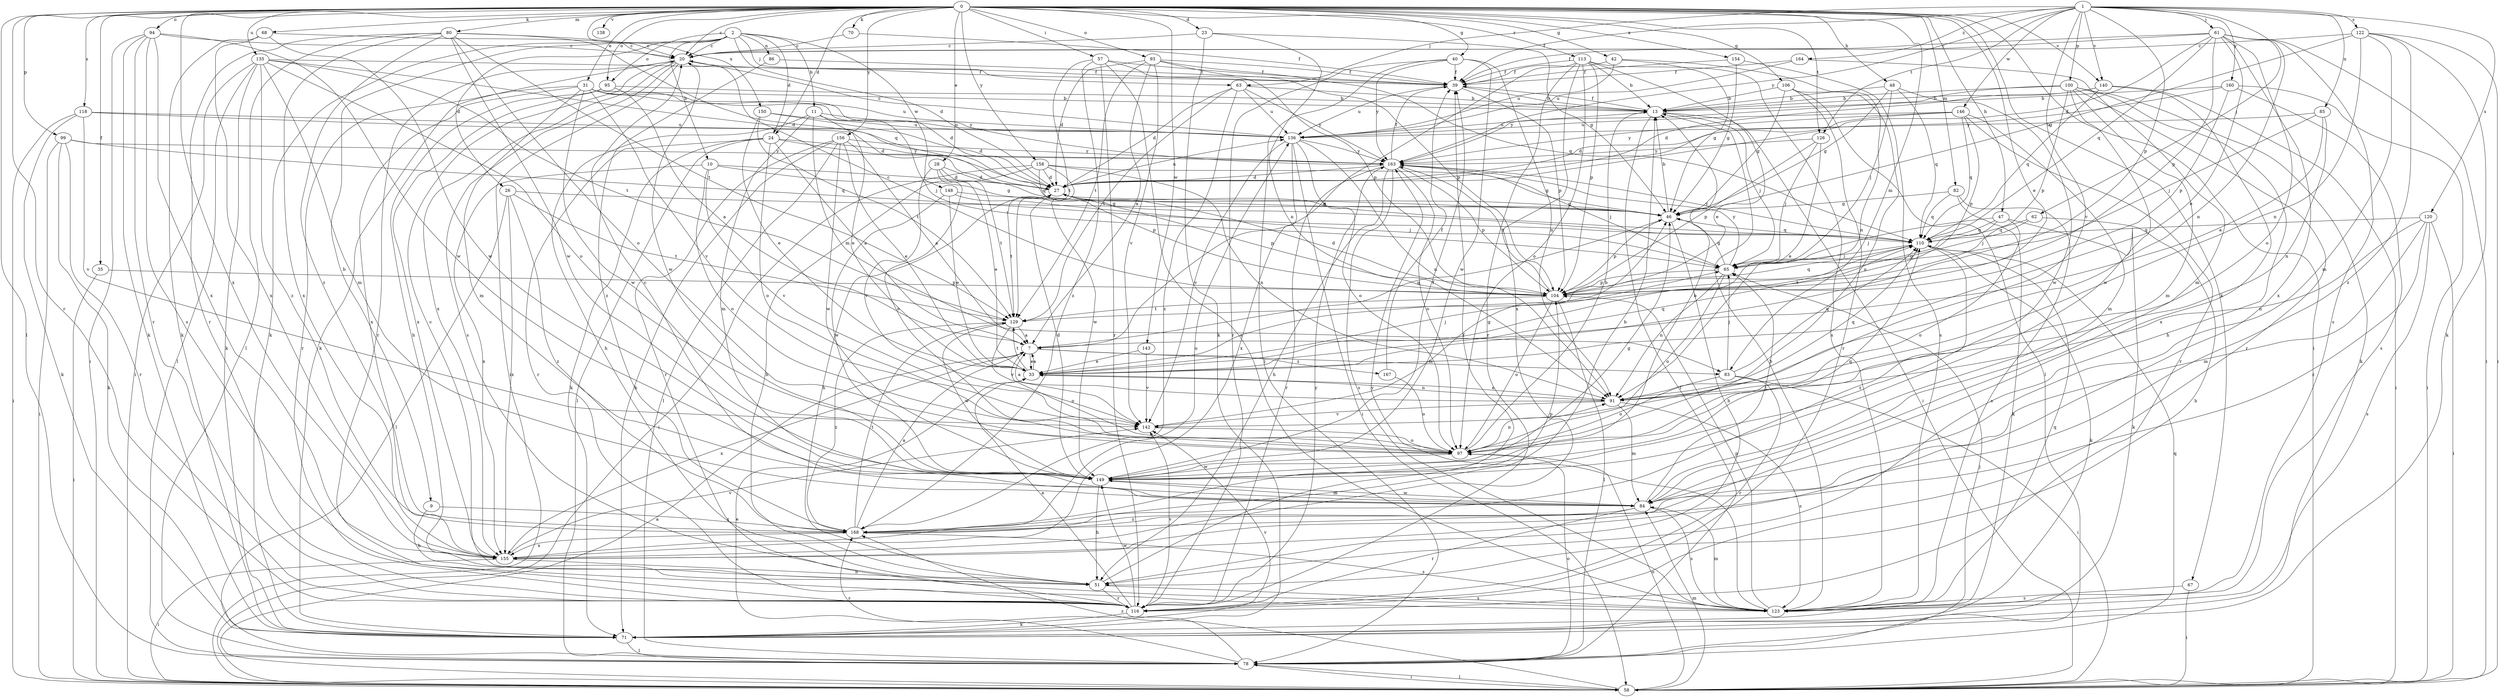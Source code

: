 strict digraph  {
0;
1;
2;
7;
9;
10;
11;
13;
20;
23;
24;
26;
27;
28;
31;
33;
35;
39;
40;
42;
46;
47;
48;
51;
57;
58;
61;
62;
63;
65;
67;
68;
70;
71;
78;
80;
82;
83;
84;
85;
86;
91;
93;
94;
95;
97;
99;
100;
104;
106;
110;
113;
116;
118;
120;
122;
123;
126;
129;
135;
136;
138;
140;
142;
143;
146;
148;
149;
150;
154;
155;
156;
158;
160;
163;
164;
167;
168;
0 -> 20  [label=c];
0 -> 23  [label=d];
0 -> 24  [label=d];
0 -> 28  [label=e];
0 -> 31  [label=e];
0 -> 33  [label=e];
0 -> 35  [label=f];
0 -> 40  [label=g];
0 -> 42  [label=g];
0 -> 47  [label=h];
0 -> 48  [label=h];
0 -> 57  [label=i];
0 -> 58  [label=i];
0 -> 67  [label=k];
0 -> 68  [label=k];
0 -> 70  [label=k];
0 -> 78  [label=l];
0 -> 80  [label=m];
0 -> 82  [label=m];
0 -> 83  [label=m];
0 -> 93  [label=o];
0 -> 94  [label=o];
0 -> 95  [label=o];
0 -> 99  [label=p];
0 -> 106  [label=q];
0 -> 113  [label=r];
0 -> 116  [label=r];
0 -> 118  [label=s];
0 -> 126  [label=t];
0 -> 135  [label=u];
0 -> 138  [label=v];
0 -> 140  [label=v];
0 -> 143  [label=w];
0 -> 150  [label=x];
0 -> 154  [label=x];
0 -> 155  [label=x];
0 -> 156  [label=y];
0 -> 158  [label=y];
1 -> 39  [label=f];
1 -> 61  [label=j];
1 -> 62  [label=j];
1 -> 63  [label=j];
1 -> 85  [label=n];
1 -> 100  [label=p];
1 -> 104  [label=p];
1 -> 120  [label=s];
1 -> 122  [label=s];
1 -> 126  [label=t];
1 -> 140  [label=v];
1 -> 142  [label=v];
1 -> 146  [label=w];
1 -> 160  [label=y];
1 -> 163  [label=y];
1 -> 164  [label=z];
2 -> 9  [label=b];
2 -> 10  [label=b];
2 -> 11  [label=b];
2 -> 20  [label=c];
2 -> 24  [label=d];
2 -> 26  [label=d];
2 -> 27  [label=d];
2 -> 63  [label=j];
2 -> 71  [label=k];
2 -> 86  [label=n];
2 -> 95  [label=o];
2 -> 148  [label=w];
7 -> 33  [label=e];
7 -> 46  [label=g];
7 -> 83  [label=m];
7 -> 97  [label=o];
7 -> 155  [label=x];
7 -> 167  [label=z];
9 -> 51  [label=h];
9 -> 168  [label=z];
10 -> 27  [label=d];
10 -> 46  [label=g];
10 -> 97  [label=o];
10 -> 142  [label=v];
10 -> 155  [label=x];
11 -> 33  [label=e];
11 -> 51  [label=h];
11 -> 65  [label=j];
11 -> 83  [label=m];
11 -> 84  [label=m];
11 -> 136  [label=u];
13 -> 39  [label=f];
13 -> 58  [label=i];
13 -> 65  [label=j];
13 -> 78  [label=l];
13 -> 136  [label=u];
20 -> 39  [label=f];
20 -> 58  [label=i];
20 -> 71  [label=k];
20 -> 116  [label=r];
20 -> 123  [label=s];
20 -> 149  [label=w];
20 -> 155  [label=x];
23 -> 20  [label=c];
23 -> 46  [label=g];
23 -> 71  [label=k];
23 -> 91  [label=n];
24 -> 7  [label=a];
24 -> 71  [label=k];
24 -> 78  [label=l];
24 -> 97  [label=o];
24 -> 110  [label=q];
24 -> 116  [label=r];
24 -> 163  [label=y];
26 -> 46  [label=g];
26 -> 78  [label=l];
26 -> 129  [label=t];
26 -> 155  [label=x];
26 -> 168  [label=z];
27 -> 46  [label=g];
27 -> 51  [label=h];
27 -> 104  [label=p];
27 -> 129  [label=t];
27 -> 136  [label=u];
28 -> 27  [label=d];
28 -> 33  [label=e];
28 -> 97  [label=o];
28 -> 129  [label=t];
28 -> 142  [label=v];
31 -> 13  [label=b];
31 -> 27  [label=d];
31 -> 84  [label=m];
31 -> 116  [label=r];
31 -> 136  [label=u];
31 -> 142  [label=v];
31 -> 149  [label=w];
31 -> 155  [label=x];
31 -> 163  [label=y];
33 -> 7  [label=a];
33 -> 65  [label=j];
33 -> 91  [label=n];
33 -> 110  [label=q];
33 -> 129  [label=t];
35 -> 58  [label=i];
35 -> 104  [label=p];
39 -> 13  [label=b];
39 -> 104  [label=p];
39 -> 136  [label=u];
40 -> 39  [label=f];
40 -> 78  [label=l];
40 -> 91  [label=n];
40 -> 116  [label=r];
40 -> 149  [label=w];
40 -> 163  [label=y];
42 -> 39  [label=f];
42 -> 46  [label=g];
42 -> 91  [label=n];
42 -> 136  [label=u];
46 -> 13  [label=b];
46 -> 51  [label=h];
46 -> 104  [label=p];
46 -> 110  [label=q];
47 -> 65  [label=j];
47 -> 71  [label=k];
47 -> 97  [label=o];
47 -> 104  [label=p];
47 -> 110  [label=q];
48 -> 13  [label=b];
48 -> 46  [label=g];
48 -> 65  [label=j];
48 -> 110  [label=q];
48 -> 149  [label=w];
51 -> 20  [label=c];
51 -> 39  [label=f];
51 -> 116  [label=r];
51 -> 123  [label=s];
57 -> 39  [label=f];
57 -> 104  [label=p];
57 -> 116  [label=r];
57 -> 123  [label=s];
57 -> 129  [label=t];
57 -> 168  [label=z];
58 -> 7  [label=a];
58 -> 78  [label=l];
58 -> 84  [label=m];
58 -> 97  [label=o];
58 -> 168  [label=z];
61 -> 20  [label=c];
61 -> 27  [label=d];
61 -> 33  [label=e];
61 -> 39  [label=f];
61 -> 58  [label=i];
61 -> 91  [label=n];
61 -> 97  [label=o];
61 -> 104  [label=p];
61 -> 110  [label=q];
61 -> 123  [label=s];
61 -> 155  [label=x];
62 -> 51  [label=h];
62 -> 65  [label=j];
62 -> 110  [label=q];
63 -> 13  [label=b];
63 -> 27  [label=d];
63 -> 129  [label=t];
63 -> 136  [label=u];
63 -> 163  [label=y];
63 -> 168  [label=z];
65 -> 46  [label=g];
65 -> 91  [label=n];
65 -> 97  [label=o];
65 -> 104  [label=p];
65 -> 163  [label=y];
67 -> 58  [label=i];
67 -> 123  [label=s];
68 -> 20  [label=c];
68 -> 71  [label=k];
68 -> 149  [label=w];
68 -> 155  [label=x];
70 -> 20  [label=c];
70 -> 39  [label=f];
71 -> 78  [label=l];
71 -> 142  [label=v];
78 -> 33  [label=e];
78 -> 58  [label=i];
78 -> 65  [label=j];
78 -> 97  [label=o];
78 -> 110  [label=q];
78 -> 168  [label=z];
80 -> 20  [label=c];
80 -> 78  [label=l];
80 -> 97  [label=o];
80 -> 110  [label=q];
80 -> 116  [label=r];
80 -> 129  [label=t];
80 -> 149  [label=w];
80 -> 155  [label=x];
80 -> 168  [label=z];
82 -> 46  [label=g];
82 -> 71  [label=k];
82 -> 110  [label=q];
82 -> 123  [label=s];
83 -> 58  [label=i];
83 -> 65  [label=j];
83 -> 97  [label=o];
83 -> 110  [label=q];
83 -> 116  [label=r];
84 -> 20  [label=c];
84 -> 65  [label=j];
84 -> 116  [label=r];
84 -> 123  [label=s];
84 -> 149  [label=w];
84 -> 168  [label=z];
85 -> 7  [label=a];
85 -> 65  [label=j];
85 -> 91  [label=n];
85 -> 136  [label=u];
86 -> 39  [label=f];
86 -> 168  [label=z];
91 -> 7  [label=a];
91 -> 33  [label=e];
91 -> 84  [label=m];
91 -> 110  [label=q];
91 -> 123  [label=s];
91 -> 142  [label=v];
93 -> 7  [label=a];
93 -> 27  [label=d];
93 -> 39  [label=f];
93 -> 104  [label=p];
93 -> 110  [label=q];
93 -> 129  [label=t];
93 -> 142  [label=v];
94 -> 20  [label=c];
94 -> 58  [label=i];
94 -> 71  [label=k];
94 -> 116  [label=r];
94 -> 123  [label=s];
94 -> 149  [label=w];
94 -> 155  [label=x];
95 -> 7  [label=a];
95 -> 13  [label=b];
95 -> 51  [label=h];
95 -> 155  [label=x];
97 -> 13  [label=b];
97 -> 91  [label=n];
97 -> 149  [label=w];
99 -> 58  [label=i];
99 -> 71  [label=k];
99 -> 110  [label=q];
99 -> 116  [label=r];
99 -> 163  [label=y];
100 -> 13  [label=b];
100 -> 51  [label=h];
100 -> 71  [label=k];
100 -> 84  [label=m];
100 -> 104  [label=p];
100 -> 116  [label=r];
100 -> 149  [label=w];
100 -> 163  [label=y];
104 -> 20  [label=c];
104 -> 27  [label=d];
104 -> 78  [label=l];
104 -> 97  [label=o];
104 -> 110  [label=q];
104 -> 129  [label=t];
104 -> 163  [label=y];
106 -> 13  [label=b];
106 -> 46  [label=g];
106 -> 78  [label=l];
106 -> 97  [label=o];
106 -> 116  [label=r];
110 -> 65  [label=j];
110 -> 71  [label=k];
110 -> 129  [label=t];
110 -> 163  [label=y];
110 -> 168  [label=z];
113 -> 7  [label=a];
113 -> 13  [label=b];
113 -> 33  [label=e];
113 -> 39  [label=f];
113 -> 97  [label=o];
113 -> 104  [label=p];
113 -> 116  [label=r];
113 -> 123  [label=s];
113 -> 155  [label=x];
116 -> 33  [label=e];
116 -> 71  [label=k];
116 -> 142  [label=v];
116 -> 149  [label=w];
116 -> 163  [label=y];
118 -> 27  [label=d];
118 -> 58  [label=i];
118 -> 71  [label=k];
118 -> 136  [label=u];
118 -> 142  [label=v];
120 -> 58  [label=i];
120 -> 84  [label=m];
120 -> 91  [label=n];
120 -> 110  [label=q];
120 -> 123  [label=s];
120 -> 168  [label=z];
122 -> 20  [label=c];
122 -> 46  [label=g];
122 -> 58  [label=i];
122 -> 71  [label=k];
122 -> 84  [label=m];
122 -> 91  [label=n];
122 -> 168  [label=z];
123 -> 13  [label=b];
123 -> 84  [label=m];
123 -> 104  [label=p];
123 -> 110  [label=q];
123 -> 163  [label=y];
126 -> 33  [label=e];
126 -> 65  [label=j];
126 -> 104  [label=p];
126 -> 163  [label=y];
129 -> 7  [label=a];
129 -> 142  [label=v];
129 -> 149  [label=w];
129 -> 168  [label=z];
135 -> 27  [label=d];
135 -> 39  [label=f];
135 -> 58  [label=i];
135 -> 71  [label=k];
135 -> 78  [label=l];
135 -> 84  [label=m];
135 -> 97  [label=o];
135 -> 129  [label=t];
135 -> 168  [label=z];
136 -> 20  [label=c];
136 -> 58  [label=i];
136 -> 91  [label=n];
136 -> 97  [label=o];
136 -> 142  [label=v];
136 -> 155  [label=x];
136 -> 163  [label=y];
140 -> 13  [label=b];
140 -> 27  [label=d];
140 -> 58  [label=i];
140 -> 110  [label=q];
140 -> 155  [label=x];
142 -> 46  [label=g];
142 -> 97  [label=o];
143 -> 33  [label=e];
143 -> 142  [label=v];
146 -> 27  [label=d];
146 -> 84  [label=m];
146 -> 104  [label=p];
146 -> 110  [label=q];
146 -> 116  [label=r];
146 -> 136  [label=u];
146 -> 163  [label=y];
148 -> 33  [label=e];
148 -> 46  [label=g];
148 -> 65  [label=j];
148 -> 149  [label=w];
149 -> 13  [label=b];
149 -> 27  [label=d];
149 -> 39  [label=f];
149 -> 46  [label=g];
149 -> 51  [label=h];
149 -> 84  [label=m];
149 -> 110  [label=q];
150 -> 27  [label=d];
150 -> 33  [label=e];
150 -> 129  [label=t];
150 -> 136  [label=u];
154 -> 39  [label=f];
154 -> 46  [label=g];
154 -> 123  [label=s];
155 -> 51  [label=h];
155 -> 58  [label=i];
155 -> 136  [label=u];
155 -> 142  [label=v];
156 -> 7  [label=a];
156 -> 33  [label=e];
156 -> 71  [label=k];
156 -> 78  [label=l];
156 -> 116  [label=r];
156 -> 149  [label=w];
156 -> 163  [label=y];
158 -> 27  [label=d];
158 -> 46  [label=g];
158 -> 51  [label=h];
158 -> 58  [label=i];
158 -> 91  [label=n];
158 -> 104  [label=p];
158 -> 149  [label=w];
160 -> 13  [label=b];
160 -> 58  [label=i];
160 -> 104  [label=p];
160 -> 123  [label=s];
160 -> 163  [label=y];
163 -> 27  [label=d];
163 -> 39  [label=f];
163 -> 51  [label=h];
163 -> 65  [label=j];
163 -> 97  [label=o];
163 -> 104  [label=p];
163 -> 116  [label=r];
163 -> 123  [label=s];
164 -> 39  [label=f];
164 -> 84  [label=m];
164 -> 136  [label=u];
167 -> 39  [label=f];
167 -> 97  [label=o];
168 -> 7  [label=a];
168 -> 13  [label=b];
168 -> 104  [label=p];
168 -> 123  [label=s];
168 -> 129  [label=t];
168 -> 155  [label=x];
}
